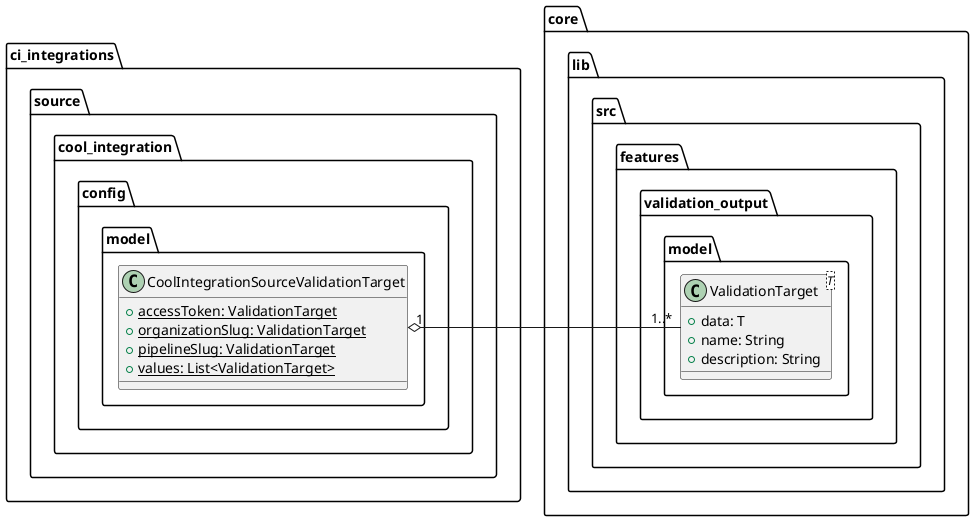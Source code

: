 @startuml cool_integration_source_validation_target_class_diagram

package core.lib.src.features.validation_output.model {
    class ValidationTarget<T> {
        + data: T
        + name: String
        + description: String
    }
}

package ci_integrations.source.cool_integration.config.model {
    class CoolIntegrationSourceValidationTarget {
        + {static} accessToken: ValidationTarget
        + {static} organizationSlug: ValidationTarget
        + {static} pipelineSlug: ValidationTarget
        + {static} values: List<ValidationTarget>
    }
}

ValidationTarget "1..*" -left-o "1" CoolIntegrationSourceValidationTarget

@enduml
